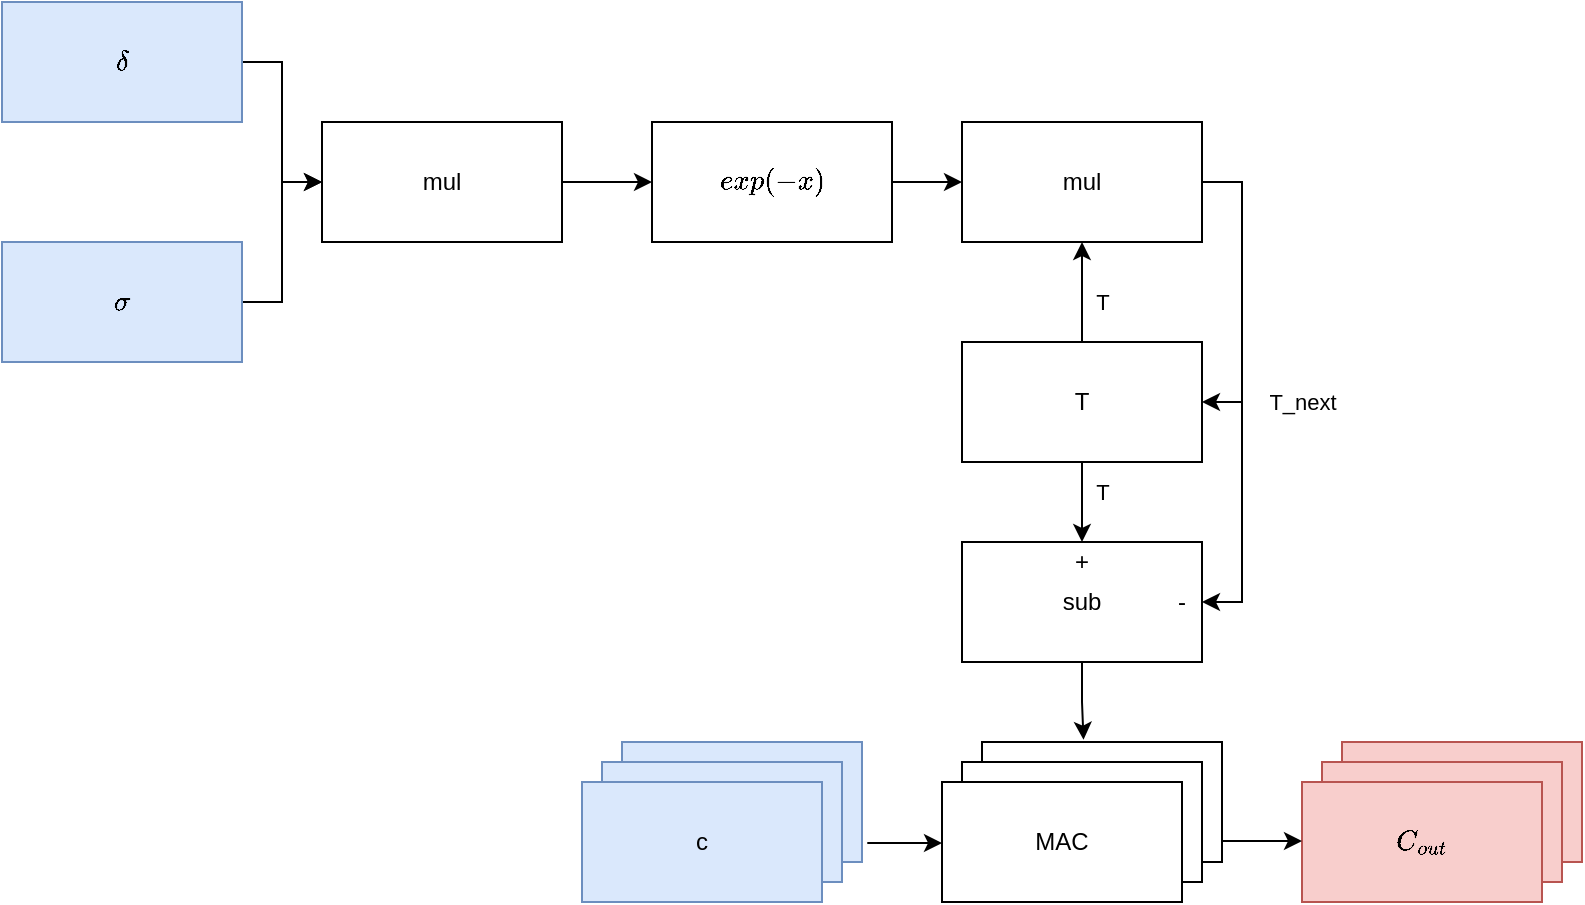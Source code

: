 <mxfile version="22.0.4" type="github">
  <diagram name="Page-1" id="iUysA7R9c6YAEst3F_gZ">
    <mxGraphModel dx="804" dy="567" grid="1" gridSize="10" guides="1" tooltips="1" connect="1" arrows="1" fold="1" page="1" pageScale="1" pageWidth="850" pageHeight="1100" math="1" shadow="0">
      <root>
        <mxCell id="0" />
        <mxCell id="1" parent="0" />
        <mxCell id="RDu2un2hwwhb8JlOwuv_-3" style="edgeStyle=orthogonalEdgeStyle;rounded=0;orthogonalLoop=1;jettySize=auto;html=1;entryX=0;entryY=0.5;entryDx=0;entryDy=0;" parent="1" source="RDu2un2hwwhb8JlOwuv_-1" target="RDu2un2hwwhb8JlOwuv_-2" edge="1">
          <mxGeometry relative="1" as="geometry" />
        </mxCell>
        <mxCell id="RDu2un2hwwhb8JlOwuv_-1" value="mul" style="rounded=0;whiteSpace=wrap;html=1;" parent="1" vertex="1">
          <mxGeometry x="200" y="330" width="120" height="60" as="geometry" />
        </mxCell>
        <mxCell id="RDu2un2hwwhb8JlOwuv_-5" style="edgeStyle=orthogonalEdgeStyle;rounded=0;orthogonalLoop=1;jettySize=auto;html=1;entryX=0;entryY=0.5;entryDx=0;entryDy=0;" parent="1" source="RDu2un2hwwhb8JlOwuv_-2" target="RDu2un2hwwhb8JlOwuv_-4" edge="1">
          <mxGeometry relative="1" as="geometry" />
        </mxCell>
        <mxCell id="RDu2un2hwwhb8JlOwuv_-2" value="\(exp(-x)\)" style="rounded=0;whiteSpace=wrap;html=1;" parent="1" vertex="1">
          <mxGeometry x="365" y="330" width="120" height="60" as="geometry" />
        </mxCell>
        <mxCell id="RDu2un2hwwhb8JlOwuv_-13" style="edgeStyle=orthogonalEdgeStyle;rounded=0;orthogonalLoop=1;jettySize=auto;html=1;entryX=1;entryY=0.5;entryDx=0;entryDy=0;exitX=1;exitY=0.5;exitDx=0;exitDy=0;" parent="1" source="RDu2un2hwwhb8JlOwuv_-4" target="RDu2un2hwwhb8JlOwuv_-10" edge="1">
          <mxGeometry relative="1" as="geometry" />
        </mxCell>
        <mxCell id="8o2YRVQl4Bbw3PHJyi1z-2" value="T_next" style="edgeLabel;html=1;align=center;verticalAlign=middle;resizable=0;points=[];" vertex="1" connectable="0" parent="RDu2un2hwwhb8JlOwuv_-13">
          <mxGeometry x="-0.018" relative="1" as="geometry">
            <mxPoint x="30" y="56" as="offset" />
          </mxGeometry>
        </mxCell>
        <mxCell id="RDu2un2hwwhb8JlOwuv_-4" value="mul" style="rounded=0;whiteSpace=wrap;html=1;" parent="1" vertex="1">
          <mxGeometry x="520" y="330" width="120" height="60" as="geometry" />
        </mxCell>
        <mxCell id="RDu2un2hwwhb8JlOwuv_-7" style="edgeStyle=orthogonalEdgeStyle;rounded=0;orthogonalLoop=1;jettySize=auto;html=1;entryX=0;entryY=0.5;entryDx=0;entryDy=0;" parent="1" source="RDu2un2hwwhb8JlOwuv_-6" target="RDu2un2hwwhb8JlOwuv_-1" edge="1">
          <mxGeometry relative="1" as="geometry" />
        </mxCell>
        <mxCell id="RDu2un2hwwhb8JlOwuv_-6" value="\(\sigma\)" style="rounded=0;whiteSpace=wrap;html=1;fillColor=#dae8fc;strokeColor=#6c8ebf;" parent="1" vertex="1">
          <mxGeometry x="40" y="390" width="120" height="60" as="geometry" />
        </mxCell>
        <mxCell id="RDu2un2hwwhb8JlOwuv_-9" style="edgeStyle=orthogonalEdgeStyle;rounded=0;orthogonalLoop=1;jettySize=auto;html=1;entryX=0;entryY=0.5;entryDx=0;entryDy=0;" parent="1" source="RDu2un2hwwhb8JlOwuv_-8" target="RDu2un2hwwhb8JlOwuv_-1" edge="1">
          <mxGeometry relative="1" as="geometry" />
        </mxCell>
        <mxCell id="RDu2un2hwwhb8JlOwuv_-8" value="\(\delta\)" style="rounded=0;whiteSpace=wrap;html=1;fillColor=#dae8fc;strokeColor=#6c8ebf;" parent="1" vertex="1">
          <mxGeometry x="40" y="270" width="120" height="60" as="geometry" />
        </mxCell>
        <mxCell id="RDu2un2hwwhb8JlOwuv_-11" style="edgeStyle=orthogonalEdgeStyle;rounded=0;orthogonalLoop=1;jettySize=auto;html=1;entryX=0.5;entryY=1;entryDx=0;entryDy=0;" parent="1" source="RDu2un2hwwhb8JlOwuv_-10" target="RDu2un2hwwhb8JlOwuv_-4" edge="1">
          <mxGeometry relative="1" as="geometry" />
        </mxCell>
        <mxCell id="8o2YRVQl4Bbw3PHJyi1z-1" value="T" style="edgeLabel;html=1;align=center;verticalAlign=middle;resizable=0;points=[];" vertex="1" connectable="0" parent="RDu2un2hwwhb8JlOwuv_-11">
          <mxGeometry x="-0.147" y="-3" relative="1" as="geometry">
            <mxPoint x="7" y="1" as="offset" />
          </mxGeometry>
        </mxCell>
        <mxCell id="RDu2un2hwwhb8JlOwuv_-33" style="edgeStyle=orthogonalEdgeStyle;rounded=0;orthogonalLoop=1;jettySize=auto;html=1;entryX=0.5;entryY=0;entryDx=0;entryDy=0;" parent="1" source="RDu2un2hwwhb8JlOwuv_-10" target="RDu2un2hwwhb8JlOwuv_-32" edge="1">
          <mxGeometry relative="1" as="geometry" />
        </mxCell>
        <mxCell id="8o2YRVQl4Bbw3PHJyi1z-3" value="T" style="edgeLabel;html=1;align=center;verticalAlign=middle;resizable=0;points=[];" vertex="1" connectable="0" parent="RDu2un2hwwhb8JlOwuv_-33">
          <mxGeometry x="-0.267" y="-1" relative="1" as="geometry">
            <mxPoint x="11" as="offset" />
          </mxGeometry>
        </mxCell>
        <mxCell id="RDu2un2hwwhb8JlOwuv_-10" value="T" style="rounded=0;whiteSpace=wrap;html=1;" parent="1" vertex="1">
          <mxGeometry x="520" y="440" width="120" height="60" as="geometry" />
        </mxCell>
        <mxCell id="RDu2un2hwwhb8JlOwuv_-19" value="" style="group" parent="1" vertex="1" connectable="0">
          <mxGeometry x="330" y="640" width="140" height="80" as="geometry" />
        </mxCell>
        <mxCell id="RDu2un2hwwhb8JlOwuv_-15" value="c" style="rounded=0;whiteSpace=wrap;html=1;fillColor=#dae8fc;strokeColor=#6c8ebf;" parent="RDu2un2hwwhb8JlOwuv_-19" vertex="1">
          <mxGeometry x="20" width="120" height="60" as="geometry" />
        </mxCell>
        <mxCell id="RDu2un2hwwhb8JlOwuv_-17" value="c" style="rounded=0;whiteSpace=wrap;html=1;fillColor=#dae8fc;strokeColor=#6c8ebf;" parent="RDu2un2hwwhb8JlOwuv_-19" vertex="1">
          <mxGeometry x="10" y="10" width="120" height="60" as="geometry" />
        </mxCell>
        <mxCell id="RDu2un2hwwhb8JlOwuv_-18" value="c" style="rounded=0;whiteSpace=wrap;html=1;fillColor=#dae8fc;strokeColor=#6c8ebf;" parent="RDu2un2hwwhb8JlOwuv_-19" vertex="1">
          <mxGeometry y="20" width="120" height="60" as="geometry" />
        </mxCell>
        <mxCell id="RDu2un2hwwhb8JlOwuv_-20" value="" style="group" parent="1" vertex="1" connectable="0">
          <mxGeometry x="510" y="640" width="140" height="80" as="geometry" />
        </mxCell>
        <mxCell id="RDu2un2hwwhb8JlOwuv_-21" value="c" style="rounded=0;whiteSpace=wrap;html=1;" parent="RDu2un2hwwhb8JlOwuv_-20" vertex="1">
          <mxGeometry x="20" width="120" height="60" as="geometry" />
        </mxCell>
        <mxCell id="RDu2un2hwwhb8JlOwuv_-22" value="c" style="rounded=0;whiteSpace=wrap;html=1;" parent="RDu2un2hwwhb8JlOwuv_-20" vertex="1">
          <mxGeometry x="10" y="10" width="120" height="60" as="geometry" />
        </mxCell>
        <mxCell id="RDu2un2hwwhb8JlOwuv_-23" value="MAC" style="rounded=0;whiteSpace=wrap;html=1;" parent="RDu2un2hwwhb8JlOwuv_-20" vertex="1">
          <mxGeometry y="20" width="120" height="60" as="geometry" />
        </mxCell>
        <mxCell id="RDu2un2hwwhb8JlOwuv_-25" style="edgeStyle=orthogonalEdgeStyle;rounded=0;orthogonalLoop=1;jettySize=auto;html=1;entryX=0;entryY=0.5;entryDx=0;entryDy=0;exitX=1.022;exitY=0.841;exitDx=0;exitDy=0;exitPerimeter=0;" parent="1" source="RDu2un2hwwhb8JlOwuv_-15" target="RDu2un2hwwhb8JlOwuv_-23" edge="1">
          <mxGeometry relative="1" as="geometry" />
        </mxCell>
        <mxCell id="RDu2un2hwwhb8JlOwuv_-27" value="" style="group" parent="1" vertex="1" connectable="0">
          <mxGeometry x="690" y="640" width="140" height="80" as="geometry" />
        </mxCell>
        <mxCell id="RDu2un2hwwhb8JlOwuv_-28" value="c" style="rounded=0;whiteSpace=wrap;html=1;fillColor=#f8cecc;strokeColor=#b85450;" parent="RDu2un2hwwhb8JlOwuv_-27" vertex="1">
          <mxGeometry x="20" width="120" height="60" as="geometry" />
        </mxCell>
        <mxCell id="RDu2un2hwwhb8JlOwuv_-29" value="c" style="rounded=0;whiteSpace=wrap;html=1;fillColor=#f8cecc;strokeColor=#b85450;" parent="RDu2un2hwwhb8JlOwuv_-27" vertex="1">
          <mxGeometry x="10" y="10" width="120" height="60" as="geometry" />
        </mxCell>
        <mxCell id="RDu2un2hwwhb8JlOwuv_-30" value="\(C_{out}\)" style="rounded=0;whiteSpace=wrap;html=1;fillColor=#f8cecc;strokeColor=#b85450;" parent="RDu2un2hwwhb8JlOwuv_-27" vertex="1">
          <mxGeometry y="20" width="120" height="60" as="geometry" />
        </mxCell>
        <mxCell id="RDu2un2hwwhb8JlOwuv_-31" style="edgeStyle=orthogonalEdgeStyle;rounded=0;orthogonalLoop=1;jettySize=auto;html=1;entryX=0;entryY=0.5;entryDx=0;entryDy=0;exitX=1.004;exitY=0.825;exitDx=0;exitDy=0;exitPerimeter=0;" parent="1" source="RDu2un2hwwhb8JlOwuv_-21" target="RDu2un2hwwhb8JlOwuv_-30" edge="1">
          <mxGeometry relative="1" as="geometry" />
        </mxCell>
        <mxCell id="RDu2un2hwwhb8JlOwuv_-34" style="edgeStyle=orthogonalEdgeStyle;rounded=0;orthogonalLoop=1;jettySize=auto;html=1;entryX=0.423;entryY=-0.019;entryDx=0;entryDy=0;entryPerimeter=0;" parent="1" source="RDu2un2hwwhb8JlOwuv_-32" target="RDu2un2hwwhb8JlOwuv_-21" edge="1">
          <mxGeometry relative="1" as="geometry" />
        </mxCell>
        <mxCell id="RDu2un2hwwhb8JlOwuv_-32" value="sub" style="rounded=0;whiteSpace=wrap;html=1;" parent="1" vertex="1">
          <mxGeometry x="520" y="540" width="120" height="60" as="geometry" />
        </mxCell>
        <mxCell id="RDu2un2hwwhb8JlOwuv_-35" style="edgeStyle=orthogonalEdgeStyle;rounded=0;orthogonalLoop=1;jettySize=auto;html=1;entryX=1;entryY=0.5;entryDx=0;entryDy=0;" parent="1" target="RDu2un2hwwhb8JlOwuv_-32" edge="1">
          <mxGeometry relative="1" as="geometry">
            <mxPoint x="660" y="460" as="sourcePoint" />
            <mxPoint x="650" y="470" as="targetPoint" />
            <Array as="points">
              <mxPoint x="660" y="570" />
            </Array>
          </mxGeometry>
        </mxCell>
        <mxCell id="8o2YRVQl4Bbw3PHJyi1z-4" value="+" style="text;html=1;strokeColor=none;fillColor=none;align=center;verticalAlign=middle;whiteSpace=wrap;rounded=0;" vertex="1" parent="1">
          <mxGeometry x="550" y="535" width="60" height="30" as="geometry" />
        </mxCell>
        <mxCell id="8o2YRVQl4Bbw3PHJyi1z-5" value="-" style="text;html=1;strokeColor=none;fillColor=none;align=center;verticalAlign=middle;whiteSpace=wrap;rounded=0;" vertex="1" parent="1">
          <mxGeometry x="600" y="555" width="60" height="30" as="geometry" />
        </mxCell>
      </root>
    </mxGraphModel>
  </diagram>
</mxfile>
